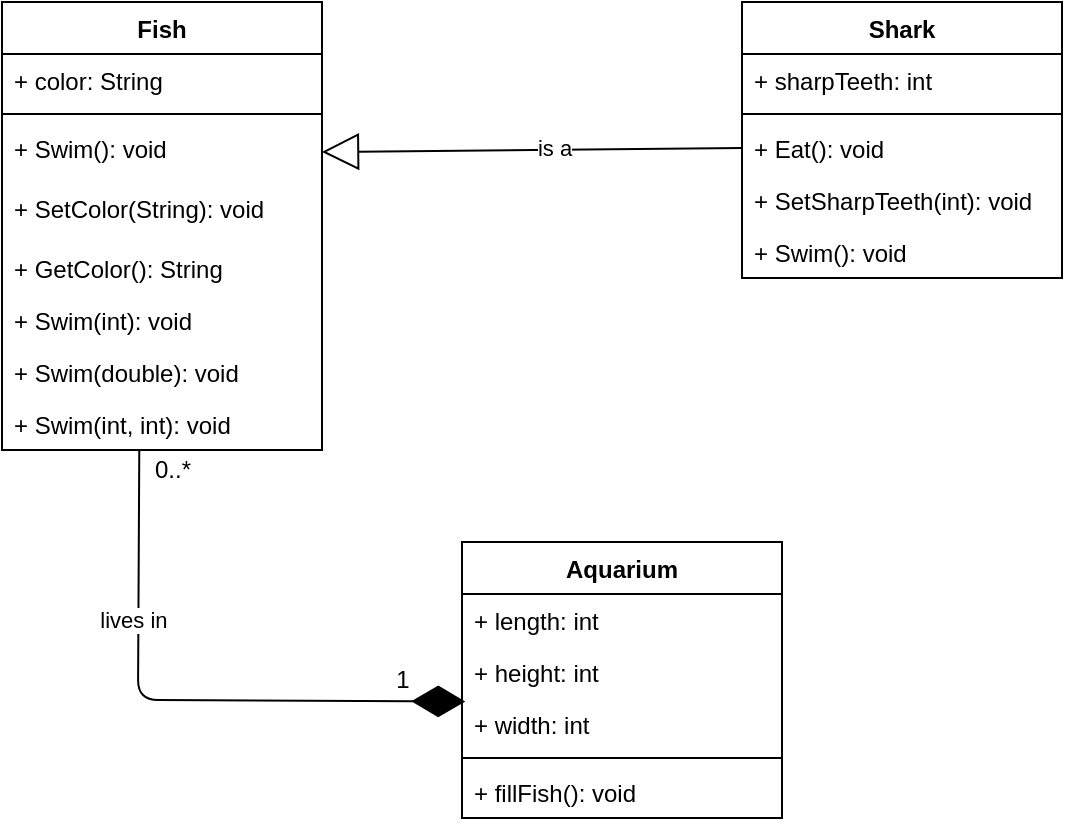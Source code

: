 <mxfile version="13.8.0" type="github">
  <diagram id="C5RBs43oDa-KdzZeNtuy" name="Page-1">
    <mxGraphModel dx="556" dy="602" grid="1" gridSize="10" guides="1" tooltips="1" connect="1" arrows="1" fold="1" page="1" pageScale="1" pageWidth="827" pageHeight="1169" math="0" shadow="0">
      <root>
        <mxCell id="WIyWlLk6GJQsqaUBKTNV-0" />
        <mxCell id="WIyWlLk6GJQsqaUBKTNV-1" parent="WIyWlLk6GJQsqaUBKTNV-0" />
        <mxCell id="ZDt5OQKj0tVtjhARu_XK-0" value="Fish" style="swimlane;fontStyle=1;align=center;verticalAlign=top;childLayout=stackLayout;horizontal=1;startSize=26;horizontalStack=0;resizeParent=1;resizeParentMax=0;resizeLast=0;collapsible=1;marginBottom=0;" vertex="1" parent="WIyWlLk6GJQsqaUBKTNV-1">
          <mxGeometry x="240" y="140" width="160" height="224" as="geometry" />
        </mxCell>
        <mxCell id="ZDt5OQKj0tVtjhARu_XK-1" value="+ color: String" style="text;strokeColor=none;fillColor=none;align=left;verticalAlign=top;spacingLeft=4;spacingRight=4;overflow=hidden;rotatable=0;points=[[0,0.5],[1,0.5]];portConstraint=eastwest;" vertex="1" parent="ZDt5OQKj0tVtjhARu_XK-0">
          <mxGeometry y="26" width="160" height="26" as="geometry" />
        </mxCell>
        <mxCell id="ZDt5OQKj0tVtjhARu_XK-2" value="" style="line;strokeWidth=1;fillColor=none;align=left;verticalAlign=middle;spacingTop=-1;spacingLeft=3;spacingRight=3;rotatable=0;labelPosition=right;points=[];portConstraint=eastwest;" vertex="1" parent="ZDt5OQKj0tVtjhARu_XK-0">
          <mxGeometry y="52" width="160" height="8" as="geometry" />
        </mxCell>
        <mxCell id="ZDt5OQKj0tVtjhARu_XK-3" value="+ Swim(): void" style="text;strokeColor=none;fillColor=none;align=left;verticalAlign=top;spacingLeft=4;spacingRight=4;overflow=hidden;rotatable=0;points=[[0,0.5],[1,0.5]];portConstraint=eastwest;" vertex="1" parent="ZDt5OQKj0tVtjhARu_XK-0">
          <mxGeometry y="60" width="160" height="30" as="geometry" />
        </mxCell>
        <mxCell id="ZDt5OQKj0tVtjhARu_XK-5" value="+ SetColor(String): void" style="text;strokeColor=none;fillColor=none;align=left;verticalAlign=top;spacingLeft=4;spacingRight=4;overflow=hidden;rotatable=0;points=[[0,0.5],[1,0.5]];portConstraint=eastwest;" vertex="1" parent="ZDt5OQKj0tVtjhARu_XK-0">
          <mxGeometry y="90" width="160" height="30" as="geometry" />
        </mxCell>
        <mxCell id="ZDt5OQKj0tVtjhARu_XK-6" value="+ GetColor(): String" style="text;strokeColor=none;fillColor=none;align=left;verticalAlign=top;spacingLeft=4;spacingRight=4;overflow=hidden;rotatable=0;points=[[0,0.5],[1,0.5]];portConstraint=eastwest;" vertex="1" parent="ZDt5OQKj0tVtjhARu_XK-0">
          <mxGeometry y="120" width="160" height="26" as="geometry" />
        </mxCell>
        <mxCell id="ZDt5OQKj0tVtjhARu_XK-7" value="+ Swim(int): void" style="text;strokeColor=none;fillColor=none;align=left;verticalAlign=top;spacingLeft=4;spacingRight=4;overflow=hidden;rotatable=0;points=[[0,0.5],[1,0.5]];portConstraint=eastwest;" vertex="1" parent="ZDt5OQKj0tVtjhARu_XK-0">
          <mxGeometry y="146" width="160" height="26" as="geometry" />
        </mxCell>
        <mxCell id="ZDt5OQKj0tVtjhARu_XK-8" value="+ Swim(double): void" style="text;strokeColor=none;fillColor=none;align=left;verticalAlign=top;spacingLeft=4;spacingRight=4;overflow=hidden;rotatable=0;points=[[0,0.5],[1,0.5]];portConstraint=eastwest;" vertex="1" parent="ZDt5OQKj0tVtjhARu_XK-0">
          <mxGeometry y="172" width="160" height="26" as="geometry" />
        </mxCell>
        <mxCell id="ZDt5OQKj0tVtjhARu_XK-9" value="+ Swim(int, int): void" style="text;strokeColor=none;fillColor=none;align=left;verticalAlign=top;spacingLeft=4;spacingRight=4;overflow=hidden;rotatable=0;points=[[0,0.5],[1,0.5]];portConstraint=eastwest;" vertex="1" parent="ZDt5OQKj0tVtjhARu_XK-0">
          <mxGeometry y="198" width="160" height="26" as="geometry" />
        </mxCell>
        <mxCell id="ZDt5OQKj0tVtjhARu_XK-23" value="" style="endArrow=diamondThin;endFill=1;endSize=24;html=1;entryX=0.01;entryY=0.068;entryDx=0;entryDy=0;entryPerimeter=0;exitX=0.429;exitY=0.995;exitDx=0;exitDy=0;exitPerimeter=0;" edge="1" parent="WIyWlLk6GJQsqaUBKTNV-1" source="ZDt5OQKj0tVtjhARu_XK-9" target="ZDt5OQKj0tVtjhARu_XK-20">
          <mxGeometry width="160" relative="1" as="geometry">
            <mxPoint x="340" y="410" as="sourcePoint" />
            <mxPoint x="590" y="320" as="targetPoint" />
            <Array as="points">
              <mxPoint x="308" y="489" />
            </Array>
          </mxGeometry>
        </mxCell>
        <mxCell id="ZDt5OQKj0tVtjhARu_XK-24" value="lives in&amp;nbsp;" style="edgeLabel;html=1;align=center;verticalAlign=middle;resizable=0;points=[];" vertex="1" connectable="0" parent="ZDt5OQKj0tVtjhARu_XK-23">
          <mxGeometry x="-0.162" y="-1" relative="1" as="geometry">
            <mxPoint y="-36.04" as="offset" />
          </mxGeometry>
        </mxCell>
        <mxCell id="ZDt5OQKj0tVtjhARu_XK-16" value="Aquarium" style="swimlane;fontStyle=1;align=center;verticalAlign=top;childLayout=stackLayout;horizontal=1;startSize=26;horizontalStack=0;resizeParent=1;resizeParentMax=0;resizeLast=0;collapsible=1;marginBottom=0;" vertex="1" parent="WIyWlLk6GJQsqaUBKTNV-1">
          <mxGeometry x="470" y="410" width="160" height="138" as="geometry" />
        </mxCell>
        <mxCell id="ZDt5OQKj0tVtjhARu_XK-17" value="+ length: int" style="text;strokeColor=none;fillColor=none;align=left;verticalAlign=top;spacingLeft=4;spacingRight=4;overflow=hidden;rotatable=0;points=[[0,0.5],[1,0.5]];portConstraint=eastwest;" vertex="1" parent="ZDt5OQKj0tVtjhARu_XK-16">
          <mxGeometry y="26" width="160" height="26" as="geometry" />
        </mxCell>
        <mxCell id="ZDt5OQKj0tVtjhARu_XK-21" value="+ height: int" style="text;strokeColor=none;fillColor=none;align=left;verticalAlign=top;spacingLeft=4;spacingRight=4;overflow=hidden;rotatable=0;points=[[0,0.5],[1,0.5]];portConstraint=eastwest;" vertex="1" parent="ZDt5OQKj0tVtjhARu_XK-16">
          <mxGeometry y="52" width="160" height="26" as="geometry" />
        </mxCell>
        <mxCell id="ZDt5OQKj0tVtjhARu_XK-20" value="+ width: int" style="text;strokeColor=none;fillColor=none;align=left;verticalAlign=top;spacingLeft=4;spacingRight=4;overflow=hidden;rotatable=0;points=[[0,0.5],[1,0.5]];portConstraint=eastwest;" vertex="1" parent="ZDt5OQKj0tVtjhARu_XK-16">
          <mxGeometry y="78" width="160" height="26" as="geometry" />
        </mxCell>
        <mxCell id="ZDt5OQKj0tVtjhARu_XK-18" value="" style="line;strokeWidth=1;fillColor=none;align=left;verticalAlign=middle;spacingTop=-1;spacingLeft=3;spacingRight=3;rotatable=0;labelPosition=right;points=[];portConstraint=eastwest;" vertex="1" parent="ZDt5OQKj0tVtjhARu_XK-16">
          <mxGeometry y="104" width="160" height="8" as="geometry" />
        </mxCell>
        <mxCell id="ZDt5OQKj0tVtjhARu_XK-19" value="+ fillFish(): void" style="text;strokeColor=none;fillColor=none;align=left;verticalAlign=top;spacingLeft=4;spacingRight=4;overflow=hidden;rotatable=0;points=[[0,0.5],[1,0.5]];portConstraint=eastwest;" vertex="1" parent="ZDt5OQKj0tVtjhARu_XK-16">
          <mxGeometry y="112" width="160" height="26" as="geometry" />
        </mxCell>
        <mxCell id="ZDt5OQKj0tVtjhARu_XK-27" value="" style="endArrow=block;endSize=16;endFill=0;html=1;entryX=1;entryY=0.5;entryDx=0;entryDy=0;exitX=0;exitY=0.5;exitDx=0;exitDy=0;" edge="1" parent="WIyWlLk6GJQsqaUBKTNV-1" source="ZDt5OQKj0tVtjhARu_XK-13" target="ZDt5OQKj0tVtjhARu_XK-3">
          <mxGeometry width="160" relative="1" as="geometry">
            <mxPoint x="606" y="215" as="sourcePoint" />
            <mxPoint x="590" y="320" as="targetPoint" />
          </mxGeometry>
        </mxCell>
        <mxCell id="ZDt5OQKj0tVtjhARu_XK-33" value="is a" style="edgeLabel;html=1;align=center;verticalAlign=middle;resizable=0;points=[];" vertex="1" connectable="0" parent="ZDt5OQKj0tVtjhARu_XK-27">
          <mxGeometry x="-0.125" y="-1" relative="1" as="geometry">
            <mxPoint x="-2" as="offset" />
          </mxGeometry>
        </mxCell>
        <mxCell id="ZDt5OQKj0tVtjhARu_XK-10" value="Shark" style="swimlane;fontStyle=1;align=center;verticalAlign=top;childLayout=stackLayout;horizontal=1;startSize=26;horizontalStack=0;resizeParent=1;resizeParentMax=0;resizeLast=0;collapsible=1;marginBottom=0;" vertex="1" parent="WIyWlLk6GJQsqaUBKTNV-1">
          <mxGeometry x="610" y="140" width="160" height="138" as="geometry" />
        </mxCell>
        <mxCell id="ZDt5OQKj0tVtjhARu_XK-11" value="+ sharpTeeth: int" style="text;strokeColor=none;fillColor=none;align=left;verticalAlign=top;spacingLeft=4;spacingRight=4;overflow=hidden;rotatable=0;points=[[0,0.5],[1,0.5]];portConstraint=eastwest;" vertex="1" parent="ZDt5OQKj0tVtjhARu_XK-10">
          <mxGeometry y="26" width="160" height="26" as="geometry" />
        </mxCell>
        <mxCell id="ZDt5OQKj0tVtjhARu_XK-12" value="" style="line;strokeWidth=1;fillColor=none;align=left;verticalAlign=middle;spacingTop=-1;spacingLeft=3;spacingRight=3;rotatable=0;labelPosition=right;points=[];portConstraint=eastwest;" vertex="1" parent="ZDt5OQKj0tVtjhARu_XK-10">
          <mxGeometry y="52" width="160" height="8" as="geometry" />
        </mxCell>
        <mxCell id="ZDt5OQKj0tVtjhARu_XK-13" value="+ Eat(): void" style="text;strokeColor=none;fillColor=none;align=left;verticalAlign=top;spacingLeft=4;spacingRight=4;overflow=hidden;rotatable=0;points=[[0,0.5],[1,0.5]];portConstraint=eastwest;" vertex="1" parent="ZDt5OQKj0tVtjhARu_XK-10">
          <mxGeometry y="60" width="160" height="26" as="geometry" />
        </mxCell>
        <mxCell id="ZDt5OQKj0tVtjhARu_XK-14" value="+ SetSharpTeeth(int): void" style="text;strokeColor=none;fillColor=none;align=left;verticalAlign=top;spacingLeft=4;spacingRight=4;overflow=hidden;rotatable=0;points=[[0,0.5],[1,0.5]];portConstraint=eastwest;" vertex="1" parent="ZDt5OQKj0tVtjhARu_XK-10">
          <mxGeometry y="86" width="160" height="26" as="geometry" />
        </mxCell>
        <mxCell id="ZDt5OQKj0tVtjhARu_XK-15" value="+ Swim(): void" style="text;strokeColor=none;fillColor=none;align=left;verticalAlign=top;spacingLeft=4;spacingRight=4;overflow=hidden;rotatable=0;points=[[0,0.5],[1,0.5]];portConstraint=eastwest;" vertex="1" parent="ZDt5OQKj0tVtjhARu_XK-10">
          <mxGeometry y="112" width="160" height="26" as="geometry" />
        </mxCell>
        <mxCell id="ZDt5OQKj0tVtjhARu_XK-30" value="1" style="text;html=1;align=center;verticalAlign=middle;resizable=0;points=[];autosize=1;" vertex="1" parent="WIyWlLk6GJQsqaUBKTNV-1">
          <mxGeometry x="430" y="469" width="20" height="20" as="geometry" />
        </mxCell>
        <mxCell id="ZDt5OQKj0tVtjhARu_XK-31" value="0..*" style="text;html=1;align=center;verticalAlign=middle;resizable=0;points=[];autosize=1;" vertex="1" parent="WIyWlLk6GJQsqaUBKTNV-1">
          <mxGeometry x="310" y="364" width="30" height="20" as="geometry" />
        </mxCell>
      </root>
    </mxGraphModel>
  </diagram>
</mxfile>
